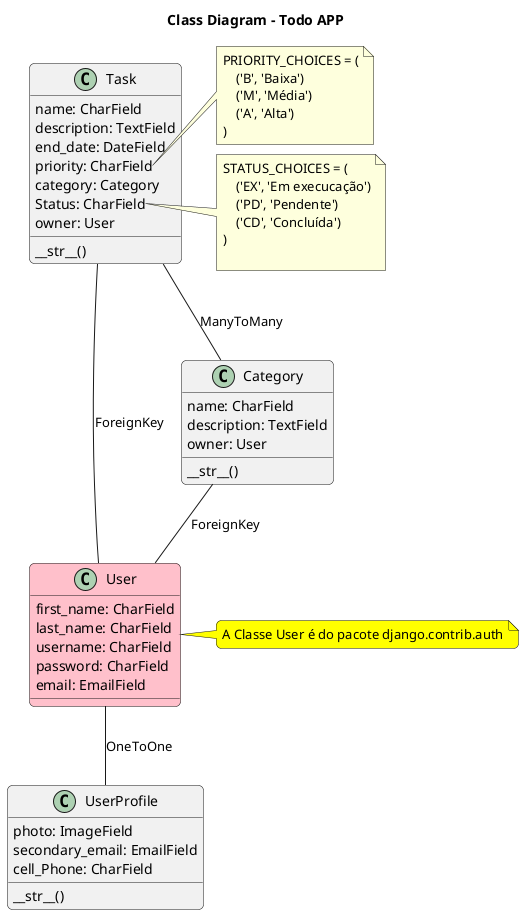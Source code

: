 @startuml TodoApp

    skinparam RoundCorner 10

    title Class Diagram - Todo APP 

    class User #pink {
        first_name: CharField
        last_name: CharField
        username: CharField
        password: CharField
        email: EmailField
    }

    note right of User #Yellow
        A Classe User é do pacote django.contrib.auth
    end note

    class UserProfile {
        photo: ImageField
        secondary_email: EmailField
        cell_Phone: CharField

        __str__()
    }

    class Category {
        name: CharField
        description: TextField
        owner: User

        __str__()
    }

    class Task {
        name: CharField
        description: TextField
        end_date: DateField
        priority: CharField
        category: Category
        Status: CharField
        owner: User

        __str__()
    }

    note right of Task::priority 
        PRIORITY_CHOICES = (
            ('B', 'Baixa')
            ('M', 'Média')
            ('A', 'Alta')
        )
    end note

    note right of Task::Status
        STATUS_CHOICES = (
            ('EX', 'Em execucação')
            ('PD', 'Pendente')
            ('CD', 'Concluída')
        )

    end note

   

    Task -- User : ForeignKey
    Task -- Category : ManyToMany
    Category -- User : ForeignKey
    User -- UserProfile : OneToOne



@enduml
